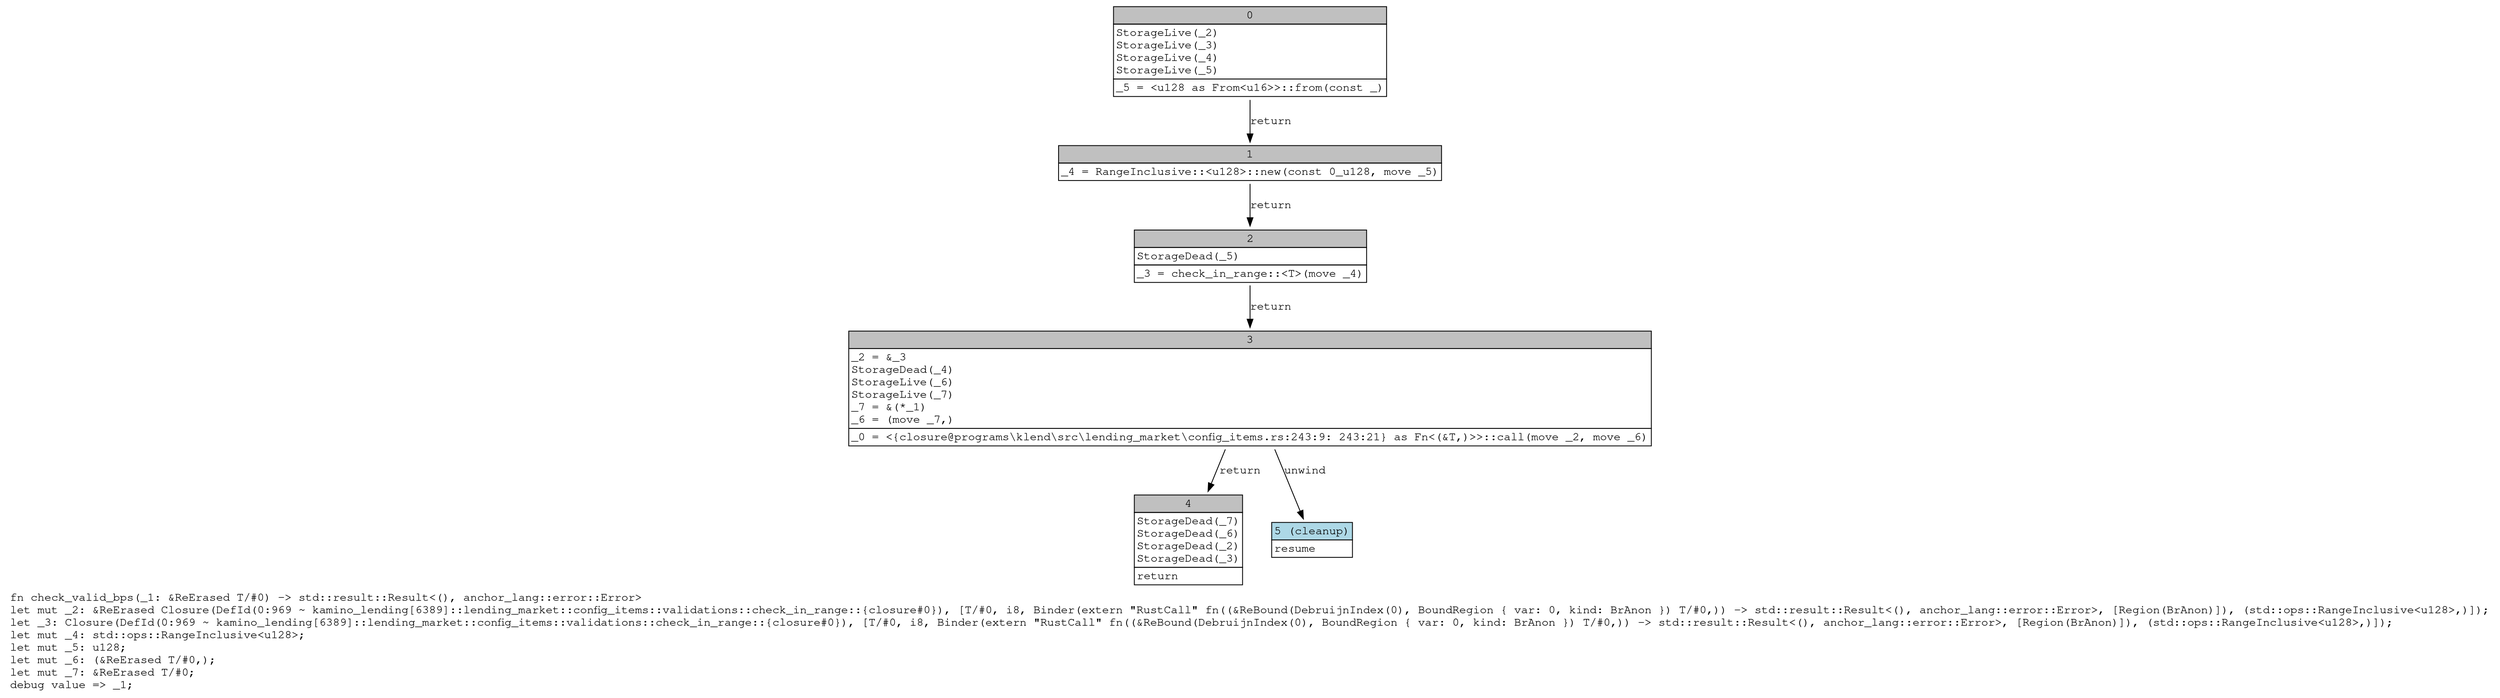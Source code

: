 digraph Mir_0_972 {
    graph [fontname="Courier, monospace"];
    node [fontname="Courier, monospace"];
    edge [fontname="Courier, monospace"];
    label=<fn check_valid_bps(_1: &amp;ReErased T/#0) -&gt; std::result::Result&lt;(), anchor_lang::error::Error&gt;<br align="left"/>let mut _2: &amp;ReErased Closure(DefId(0:969 ~ kamino_lending[6389]::lending_market::config_items::validations::check_in_range::{closure#0}), [T/#0, i8, Binder(extern &quot;RustCall&quot; fn((&amp;ReBound(DebruijnIndex(0), BoundRegion { var: 0, kind: BrAnon }) T/#0,)) -&gt; std::result::Result&lt;(), anchor_lang::error::Error&gt;, [Region(BrAnon)]), (std::ops::RangeInclusive&lt;u128&gt;,)]);<br align="left"/>let _3: Closure(DefId(0:969 ~ kamino_lending[6389]::lending_market::config_items::validations::check_in_range::{closure#0}), [T/#0, i8, Binder(extern &quot;RustCall&quot; fn((&amp;ReBound(DebruijnIndex(0), BoundRegion { var: 0, kind: BrAnon }) T/#0,)) -&gt; std::result::Result&lt;(), anchor_lang::error::Error&gt;, [Region(BrAnon)]), (std::ops::RangeInclusive&lt;u128&gt;,)]);<br align="left"/>let mut _4: std::ops::RangeInclusive&lt;u128&gt;;<br align="left"/>let mut _5: u128;<br align="left"/>let mut _6: (&amp;ReErased T/#0,);<br align="left"/>let mut _7: &amp;ReErased T/#0;<br align="left"/>debug value =&gt; _1;<br align="left"/>>;
    bb0__0_972 [shape="none", label=<<table border="0" cellborder="1" cellspacing="0"><tr><td bgcolor="gray" align="center" colspan="1">0</td></tr><tr><td align="left" balign="left">StorageLive(_2)<br/>StorageLive(_3)<br/>StorageLive(_4)<br/>StorageLive(_5)<br/></td></tr><tr><td align="left">_5 = &lt;u128 as From&lt;u16&gt;&gt;::from(const _)</td></tr></table>>];
    bb1__0_972 [shape="none", label=<<table border="0" cellborder="1" cellspacing="0"><tr><td bgcolor="gray" align="center" colspan="1">1</td></tr><tr><td align="left">_4 = RangeInclusive::&lt;u128&gt;::new(const 0_u128, move _5)</td></tr></table>>];
    bb2__0_972 [shape="none", label=<<table border="0" cellborder="1" cellspacing="0"><tr><td bgcolor="gray" align="center" colspan="1">2</td></tr><tr><td align="left" balign="left">StorageDead(_5)<br/></td></tr><tr><td align="left">_3 = check_in_range::&lt;T&gt;(move _4)</td></tr></table>>];
    bb3__0_972 [shape="none", label=<<table border="0" cellborder="1" cellspacing="0"><tr><td bgcolor="gray" align="center" colspan="1">3</td></tr><tr><td align="left" balign="left">_2 = &amp;_3<br/>StorageDead(_4)<br/>StorageLive(_6)<br/>StorageLive(_7)<br/>_7 = &amp;(*_1)<br/>_6 = (move _7,)<br/></td></tr><tr><td align="left">_0 = &lt;{closure@programs\klend\src\lending_market\config_items.rs:243:9: 243:21} as Fn&lt;(&amp;T,)&gt;&gt;::call(move _2, move _6)</td></tr></table>>];
    bb4__0_972 [shape="none", label=<<table border="0" cellborder="1" cellspacing="0"><tr><td bgcolor="gray" align="center" colspan="1">4</td></tr><tr><td align="left" balign="left">StorageDead(_7)<br/>StorageDead(_6)<br/>StorageDead(_2)<br/>StorageDead(_3)<br/></td></tr><tr><td align="left">return</td></tr></table>>];
    bb5__0_972 [shape="none", label=<<table border="0" cellborder="1" cellspacing="0"><tr><td bgcolor="lightblue" align="center" colspan="1">5 (cleanup)</td></tr><tr><td align="left">resume</td></tr></table>>];
    bb0__0_972 -> bb1__0_972 [label="return"];
    bb1__0_972 -> bb2__0_972 [label="return"];
    bb2__0_972 -> bb3__0_972 [label="return"];
    bb3__0_972 -> bb4__0_972 [label="return"];
    bb3__0_972 -> bb5__0_972 [label="unwind"];
}
